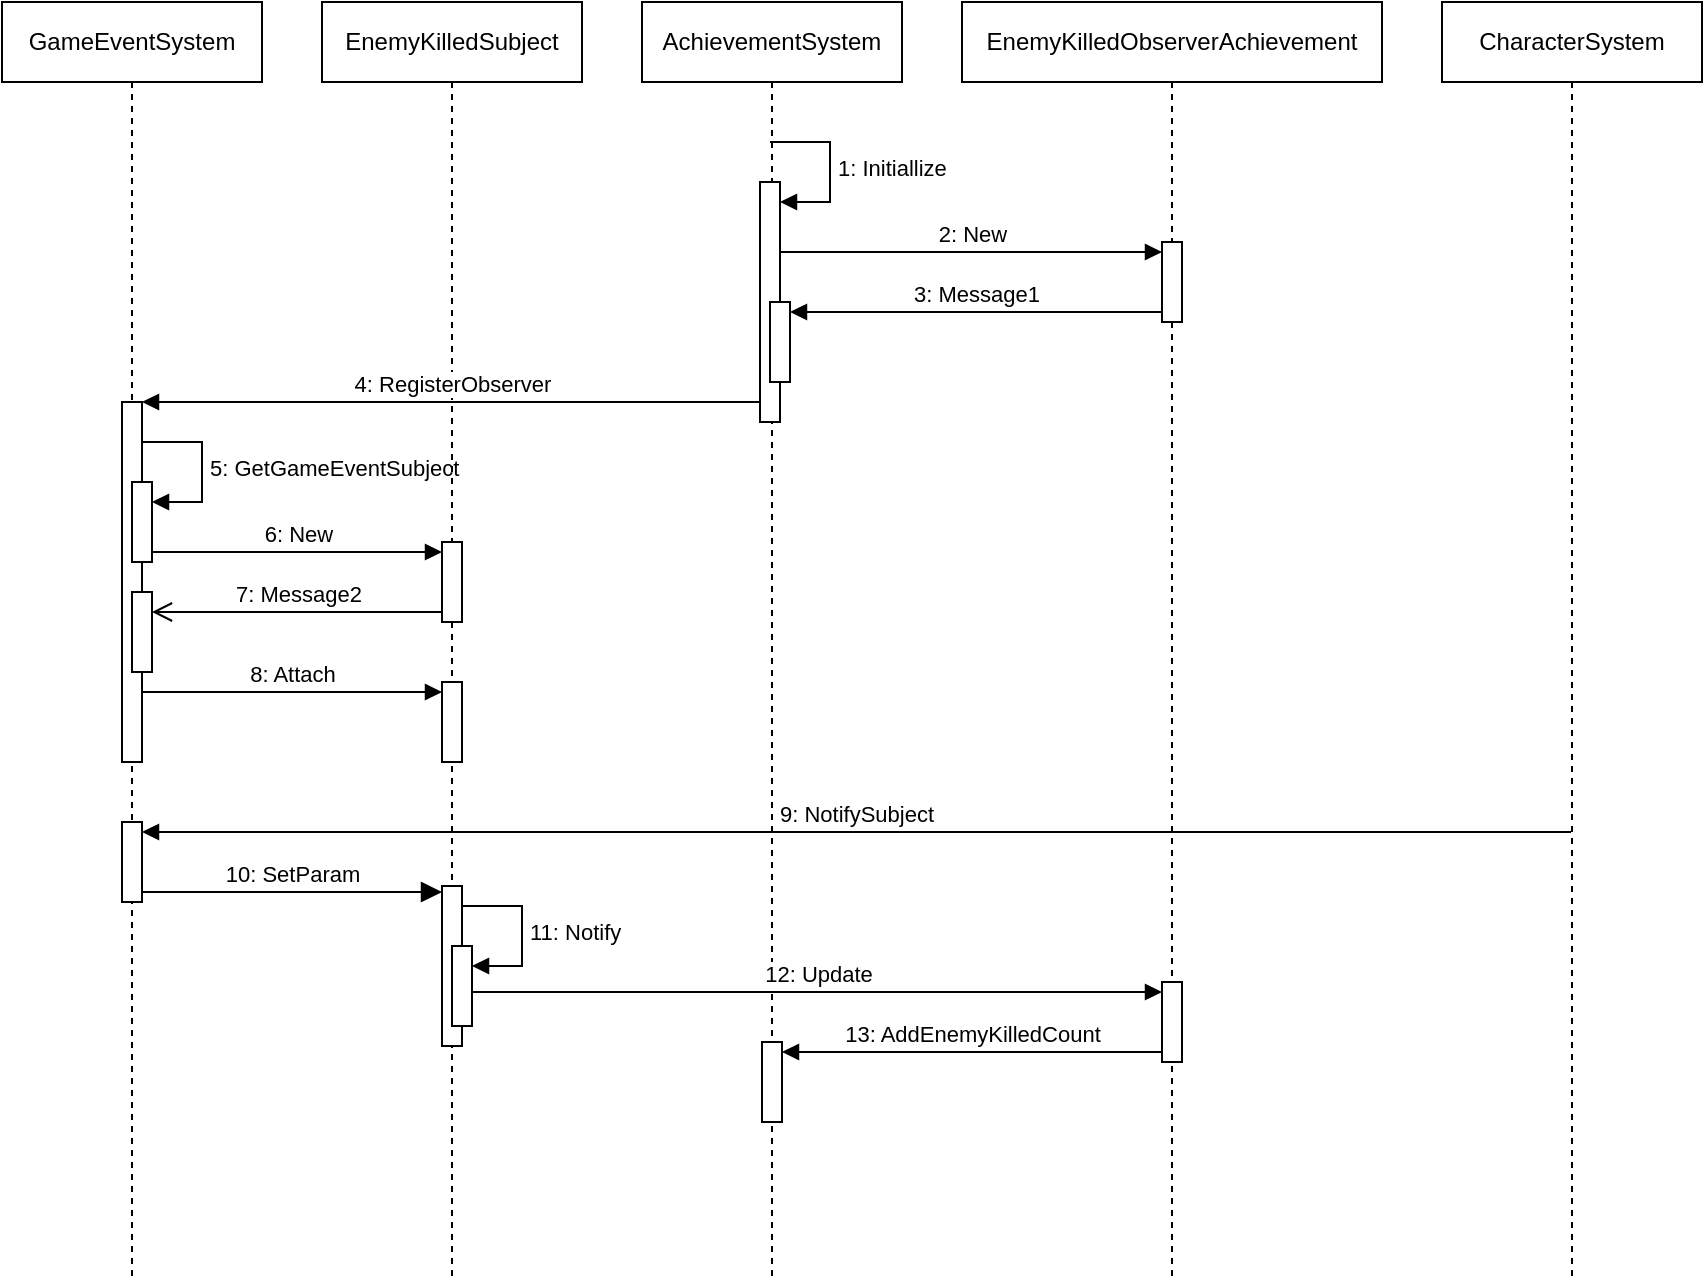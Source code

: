 <mxfile version="22.1.11" type="device">
  <diagram name="第 1 页" id="Vowe-X9YxT8FHSn7pIuv">
    <mxGraphModel dx="1434" dy="844" grid="1" gridSize="10" guides="1" tooltips="1" connect="1" arrows="1" fold="1" page="1" pageScale="1" pageWidth="827" pageHeight="1169" math="0" shadow="0">
      <root>
        <mxCell id="0" />
        <mxCell id="1" parent="0" />
        <mxCell id="N06JcCB2q0bsh6oS_2Yv-1" value="GameEventSystem" style="shape=umlLifeline;perimeter=lifelinePerimeter;whiteSpace=wrap;html=1;container=1;dropTarget=0;collapsible=0;recursiveResize=0;outlineConnect=0;portConstraint=eastwest;newEdgeStyle={&quot;curved&quot;:0,&quot;rounded&quot;:0};" vertex="1" parent="1">
          <mxGeometry y="160" width="130" height="640" as="geometry" />
        </mxCell>
        <mxCell id="N06JcCB2q0bsh6oS_2Yv-21" value="" style="html=1;points=[[0,0,0,0,5],[0,1,0,0,-5],[1,0,0,0,5],[1,1,0,0,-5]];perimeter=orthogonalPerimeter;outlineConnect=0;targetShapes=umlLifeline;portConstraint=eastwest;newEdgeStyle={&quot;curved&quot;:0,&quot;rounded&quot;:0};" vertex="1" parent="N06JcCB2q0bsh6oS_2Yv-1">
          <mxGeometry x="60" y="200" width="10" height="180" as="geometry" />
        </mxCell>
        <mxCell id="N06JcCB2q0bsh6oS_2Yv-23" value="" style="html=1;points=[[0,0,0,0,5],[0,1,0,0,-5],[1,0,0,0,5],[1,1,0,0,-5]];perimeter=orthogonalPerimeter;outlineConnect=0;targetShapes=umlLifeline;portConstraint=eastwest;newEdgeStyle={&quot;curved&quot;:0,&quot;rounded&quot;:0};" vertex="1" parent="N06JcCB2q0bsh6oS_2Yv-1">
          <mxGeometry x="65" y="240" width="10" height="40" as="geometry" />
        </mxCell>
        <mxCell id="N06JcCB2q0bsh6oS_2Yv-24" value="5: GetGameEventSubject" style="html=1;align=left;spacingLeft=2;endArrow=block;rounded=0;edgeStyle=orthogonalEdgeStyle;curved=0;rounded=0;" edge="1" target="N06JcCB2q0bsh6oS_2Yv-23" parent="N06JcCB2q0bsh6oS_2Yv-1">
          <mxGeometry relative="1" as="geometry">
            <mxPoint x="70" y="220" as="sourcePoint" />
            <Array as="points">
              <mxPoint x="100" y="250" />
            </Array>
          </mxGeometry>
        </mxCell>
        <mxCell id="N06JcCB2q0bsh6oS_2Yv-28" value="" style="html=1;points=[[0,0,0,0,5],[0,1,0,0,-5],[1,0,0,0,5],[1,1,0,0,-5]];perimeter=orthogonalPerimeter;outlineConnect=0;targetShapes=umlLifeline;portConstraint=eastwest;newEdgeStyle={&quot;curved&quot;:0,&quot;rounded&quot;:0};" vertex="1" parent="N06JcCB2q0bsh6oS_2Yv-1">
          <mxGeometry x="65" y="295" width="10" height="40" as="geometry" />
        </mxCell>
        <mxCell id="N06JcCB2q0bsh6oS_2Yv-31" value="" style="html=1;points=[[0,0,0,0,5],[0,1,0,0,-5],[1,0,0,0,5],[1,1,0,0,-5]];perimeter=orthogonalPerimeter;outlineConnect=0;targetShapes=umlLifeline;portConstraint=eastwest;newEdgeStyle={&quot;curved&quot;:0,&quot;rounded&quot;:0};" vertex="1" parent="N06JcCB2q0bsh6oS_2Yv-1">
          <mxGeometry x="60" y="410" width="10" height="40" as="geometry" />
        </mxCell>
        <mxCell id="N06JcCB2q0bsh6oS_2Yv-2" value="EnemyKilledSubject" style="shape=umlLifeline;perimeter=lifelinePerimeter;whiteSpace=wrap;html=1;container=1;dropTarget=0;collapsible=0;recursiveResize=0;outlineConnect=0;portConstraint=eastwest;newEdgeStyle={&quot;curved&quot;:0,&quot;rounded&quot;:0};" vertex="1" parent="1">
          <mxGeometry x="160" y="160" width="130" height="640" as="geometry" />
        </mxCell>
        <mxCell id="N06JcCB2q0bsh6oS_2Yv-25" value="" style="html=1;points=[[0,0,0,0,5],[0,1,0,0,-5],[1,0,0,0,5],[1,1,0,0,-5]];perimeter=orthogonalPerimeter;outlineConnect=0;targetShapes=umlLifeline;portConstraint=eastwest;newEdgeStyle={&quot;curved&quot;:0,&quot;rounded&quot;:0};" vertex="1" parent="N06JcCB2q0bsh6oS_2Yv-2">
          <mxGeometry x="60" y="270" width="10" height="40" as="geometry" />
        </mxCell>
        <mxCell id="N06JcCB2q0bsh6oS_2Yv-29" value="" style="html=1;points=[[0,0,0,0,5],[0,1,0,0,-5],[1,0,0,0,5],[1,1,0,0,-5]];perimeter=orthogonalPerimeter;outlineConnect=0;targetShapes=umlLifeline;portConstraint=eastwest;newEdgeStyle={&quot;curved&quot;:0,&quot;rounded&quot;:0};" vertex="1" parent="N06JcCB2q0bsh6oS_2Yv-2">
          <mxGeometry x="60" y="340" width="10" height="40" as="geometry" />
        </mxCell>
        <mxCell id="N06JcCB2q0bsh6oS_2Yv-34" value="" style="html=1;points=[[0,0,0,0,5],[0,1,0,0,-5],[1,0,0,0,5],[1,1,0,0,-5]];perimeter=orthogonalPerimeter;outlineConnect=0;targetShapes=umlLifeline;portConstraint=eastwest;newEdgeStyle={&quot;curved&quot;:0,&quot;rounded&quot;:0};" vertex="1" parent="N06JcCB2q0bsh6oS_2Yv-2">
          <mxGeometry x="60" y="442" width="10" height="80" as="geometry" />
        </mxCell>
        <mxCell id="N06JcCB2q0bsh6oS_2Yv-35" value="" style="html=1;points=[[0,0,0,0,5],[0,1,0,0,-5],[1,0,0,0,5],[1,1,0,0,-5]];perimeter=orthogonalPerimeter;outlineConnect=0;targetShapes=umlLifeline;portConstraint=eastwest;newEdgeStyle={&quot;curved&quot;:0,&quot;rounded&quot;:0};" vertex="1" parent="N06JcCB2q0bsh6oS_2Yv-2">
          <mxGeometry x="65" y="472" width="10" height="40" as="geometry" />
        </mxCell>
        <mxCell id="N06JcCB2q0bsh6oS_2Yv-36" value="11: Notify" style="html=1;align=left;spacingLeft=2;endArrow=block;rounded=0;edgeStyle=orthogonalEdgeStyle;curved=0;rounded=0;" edge="1" target="N06JcCB2q0bsh6oS_2Yv-35" parent="N06JcCB2q0bsh6oS_2Yv-2">
          <mxGeometry relative="1" as="geometry">
            <mxPoint x="70" y="452" as="sourcePoint" />
            <Array as="points">
              <mxPoint x="100" y="482" />
            </Array>
          </mxGeometry>
        </mxCell>
        <mxCell id="N06JcCB2q0bsh6oS_2Yv-3" value="AchievementSystem" style="shape=umlLifeline;perimeter=lifelinePerimeter;whiteSpace=wrap;html=1;container=1;dropTarget=0;collapsible=0;recursiveResize=0;outlineConnect=0;portConstraint=eastwest;newEdgeStyle={&quot;curved&quot;:0,&quot;rounded&quot;:0};" vertex="1" parent="1">
          <mxGeometry x="320" y="160" width="130" height="640" as="geometry" />
        </mxCell>
        <mxCell id="N06JcCB2q0bsh6oS_2Yv-8" value="1: Initiallize" style="html=1;align=left;spacingLeft=2;endArrow=block;rounded=0;edgeStyle=orthogonalEdgeStyle;curved=0;rounded=0;" edge="1" target="N06JcCB2q0bsh6oS_2Yv-7" parent="N06JcCB2q0bsh6oS_2Yv-3">
          <mxGeometry relative="1" as="geometry">
            <mxPoint x="64" y="70" as="sourcePoint" />
            <Array as="points">
              <mxPoint x="94" y="100" />
            </Array>
          </mxGeometry>
        </mxCell>
        <mxCell id="N06JcCB2q0bsh6oS_2Yv-20" value="" style="group" vertex="1" connectable="0" parent="N06JcCB2q0bsh6oS_2Yv-3">
          <mxGeometry x="59" y="90" width="15" height="120" as="geometry" />
        </mxCell>
        <mxCell id="N06JcCB2q0bsh6oS_2Yv-7" value="" style="html=1;points=[[0,0,0,0,5],[0,1,0,0,-5],[1,0,0,0,5],[1,1,0,0,-5]];perimeter=orthogonalPerimeter;outlineConnect=0;targetShapes=umlLifeline;portConstraint=eastwest;newEdgeStyle={&quot;curved&quot;:0,&quot;rounded&quot;:0};" vertex="1" parent="N06JcCB2q0bsh6oS_2Yv-20">
          <mxGeometry width="10" height="120" as="geometry" />
        </mxCell>
        <mxCell id="N06JcCB2q0bsh6oS_2Yv-17" value="" style="html=1;points=[[0,0,0,0,5],[0,1,0,0,-5],[1,0,0,0,5],[1,1,0,0,-5]];perimeter=orthogonalPerimeter;outlineConnect=0;targetShapes=umlLifeline;portConstraint=eastwest;newEdgeStyle={&quot;curved&quot;:0,&quot;rounded&quot;:0};" vertex="1" parent="N06JcCB2q0bsh6oS_2Yv-20">
          <mxGeometry x="5" y="60" width="10" height="40" as="geometry" />
        </mxCell>
        <mxCell id="N06JcCB2q0bsh6oS_2Yv-39" value="" style="html=1;points=[[0,0,0,0,5],[0,1,0,0,-5],[1,0,0,0,5],[1,1,0,0,-5]];perimeter=orthogonalPerimeter;outlineConnect=0;targetShapes=umlLifeline;portConstraint=eastwest;newEdgeStyle={&quot;curved&quot;:0,&quot;rounded&quot;:0};" vertex="1" parent="N06JcCB2q0bsh6oS_2Yv-3">
          <mxGeometry x="60" y="520" width="10" height="40" as="geometry" />
        </mxCell>
        <mxCell id="N06JcCB2q0bsh6oS_2Yv-4" value="EnemyKilledObserverAchievement" style="shape=umlLifeline;perimeter=lifelinePerimeter;whiteSpace=wrap;html=1;container=1;dropTarget=0;collapsible=0;recursiveResize=0;outlineConnect=0;portConstraint=eastwest;newEdgeStyle={&quot;curved&quot;:0,&quot;rounded&quot;:0};" vertex="1" parent="1">
          <mxGeometry x="480" y="160" width="210" height="640" as="geometry" />
        </mxCell>
        <mxCell id="N06JcCB2q0bsh6oS_2Yv-9" value="" style="html=1;points=[[0,0,0,0,5],[0,1,0,0,-5],[1,0,0,0,5],[1,1,0,0,-5]];perimeter=orthogonalPerimeter;outlineConnect=0;targetShapes=umlLifeline;portConstraint=eastwest;newEdgeStyle={&quot;curved&quot;:0,&quot;rounded&quot;:0};" vertex="1" parent="N06JcCB2q0bsh6oS_2Yv-4">
          <mxGeometry x="100" y="120" width="10" height="40" as="geometry" />
        </mxCell>
        <mxCell id="N06JcCB2q0bsh6oS_2Yv-37" value="" style="html=1;points=[[0,0,0,0,5],[0,1,0,0,-5],[1,0,0,0,5],[1,1,0,0,-5]];perimeter=orthogonalPerimeter;outlineConnect=0;targetShapes=umlLifeline;portConstraint=eastwest;newEdgeStyle={&quot;curved&quot;:0,&quot;rounded&quot;:0};" vertex="1" parent="N06JcCB2q0bsh6oS_2Yv-4">
          <mxGeometry x="100" y="490" width="10" height="40" as="geometry" />
        </mxCell>
        <mxCell id="N06JcCB2q0bsh6oS_2Yv-5" value="CharacterSystem" style="shape=umlLifeline;perimeter=lifelinePerimeter;whiteSpace=wrap;html=1;container=1;dropTarget=0;collapsible=0;recursiveResize=0;outlineConnect=0;portConstraint=eastwest;newEdgeStyle={&quot;curved&quot;:0,&quot;rounded&quot;:0};" vertex="1" parent="1">
          <mxGeometry x="720" y="160" width="130" height="640" as="geometry" />
        </mxCell>
        <mxCell id="N06JcCB2q0bsh6oS_2Yv-10" value="2: New" style="html=1;verticalAlign=bottom;endArrow=block;curved=0;rounded=0;entryX=0;entryY=0;entryDx=0;entryDy=5;" edge="1" target="N06JcCB2q0bsh6oS_2Yv-9" parent="1" source="N06JcCB2q0bsh6oS_2Yv-7">
          <mxGeometry relative="1" as="geometry">
            <mxPoint x="510" y="285" as="sourcePoint" />
          </mxGeometry>
        </mxCell>
        <mxCell id="N06JcCB2q0bsh6oS_2Yv-18" value="3: Message1" style="html=1;verticalAlign=bottom;endArrow=block;curved=0;rounded=0;entryX=1;entryY=0;entryDx=0;entryDy=5;" edge="1" target="N06JcCB2q0bsh6oS_2Yv-17" parent="1" source="N06JcCB2q0bsh6oS_2Yv-9">
          <mxGeometry relative="1" as="geometry">
            <mxPoint x="570" y="335" as="sourcePoint" />
          </mxGeometry>
        </mxCell>
        <mxCell id="N06JcCB2q0bsh6oS_2Yv-22" value="4: RegisterObserver" style="html=1;verticalAlign=bottom;endArrow=none;curved=0;rounded=0;endFill=0;startArrow=block;startFill=1;" edge="1" parent="1">
          <mxGeometry width="80" relative="1" as="geometry">
            <mxPoint x="70" y="360" as="sourcePoint" />
            <mxPoint x="379" y="360" as="targetPoint" />
          </mxGeometry>
        </mxCell>
        <mxCell id="N06JcCB2q0bsh6oS_2Yv-26" value="6: New" style="html=1;verticalAlign=bottom;endArrow=block;curved=0;rounded=0;entryX=0;entryY=0;entryDx=0;entryDy=5;" edge="1" target="N06JcCB2q0bsh6oS_2Yv-25" parent="1" source="N06JcCB2q0bsh6oS_2Yv-23">
          <mxGeometry relative="1" as="geometry">
            <mxPoint x="150" y="435" as="sourcePoint" />
          </mxGeometry>
        </mxCell>
        <mxCell id="N06JcCB2q0bsh6oS_2Yv-27" value="7: Message2" style="html=1;verticalAlign=bottom;endArrow=open;endSize=8;curved=0;rounded=0;exitX=0;exitY=1;exitDx=0;exitDy=-5;endFill=0;" edge="1" source="N06JcCB2q0bsh6oS_2Yv-25" parent="1" target="N06JcCB2q0bsh6oS_2Yv-28">
          <mxGeometry relative="1" as="geometry">
            <mxPoint x="120" y="473" as="targetPoint" />
          </mxGeometry>
        </mxCell>
        <mxCell id="N06JcCB2q0bsh6oS_2Yv-30" value="8: Attach" style="html=1;verticalAlign=bottom;startArrow=none;endArrow=block;startSize=8;curved=0;rounded=0;entryX=0;entryY=0;entryDx=0;entryDy=5;startFill=0;" edge="1" target="N06JcCB2q0bsh6oS_2Yv-29" parent="1" source="N06JcCB2q0bsh6oS_2Yv-21">
          <mxGeometry relative="1" as="geometry">
            <mxPoint x="150" y="505" as="sourcePoint" />
          </mxGeometry>
        </mxCell>
        <mxCell id="N06JcCB2q0bsh6oS_2Yv-32" value="9: NotifySubject" style="html=1;verticalAlign=bottom;endArrow=block;curved=0;rounded=0;entryX=1;entryY=0;entryDx=0;entryDy=5;" edge="1" target="N06JcCB2q0bsh6oS_2Yv-31" parent="1" source="N06JcCB2q0bsh6oS_2Yv-5">
          <mxGeometry relative="1" as="geometry">
            <mxPoint x="140" y="575" as="sourcePoint" />
          </mxGeometry>
        </mxCell>
        <mxCell id="N06JcCB2q0bsh6oS_2Yv-33" value="10: SetParam" style="html=1;verticalAlign=bottom;endArrow=block;endSize=8;curved=0;rounded=0;exitX=1;exitY=1;exitDx=0;exitDy=-5;endFill=1;" edge="1" source="N06JcCB2q0bsh6oS_2Yv-31" parent="1" target="N06JcCB2q0bsh6oS_2Yv-34">
          <mxGeometry relative="1" as="geometry">
            <mxPoint x="140" y="645" as="targetPoint" />
          </mxGeometry>
        </mxCell>
        <mxCell id="N06JcCB2q0bsh6oS_2Yv-38" value="12: Update" style="html=1;verticalAlign=bottom;startArrow=none;endArrow=block;startSize=8;curved=0;rounded=0;entryX=0;entryY=0;entryDx=0;entryDy=5;startFill=0;" edge="1" target="N06JcCB2q0bsh6oS_2Yv-37" parent="1" source="N06JcCB2q0bsh6oS_2Yv-35">
          <mxGeometry relative="1" as="geometry">
            <mxPoint x="710" y="665" as="sourcePoint" />
          </mxGeometry>
        </mxCell>
        <mxCell id="N06JcCB2q0bsh6oS_2Yv-40" value="13: AddEnemyKilledCount" style="html=1;verticalAlign=bottom;endArrow=block;curved=0;rounded=0;entryX=1;entryY=0;entryDx=0;entryDy=5;" edge="1" target="N06JcCB2q0bsh6oS_2Yv-39" parent="1" source="N06JcCB2q0bsh6oS_2Yv-37">
          <mxGeometry relative="1" as="geometry">
            <mxPoint x="460" y="705" as="sourcePoint" />
          </mxGeometry>
        </mxCell>
      </root>
    </mxGraphModel>
  </diagram>
</mxfile>
